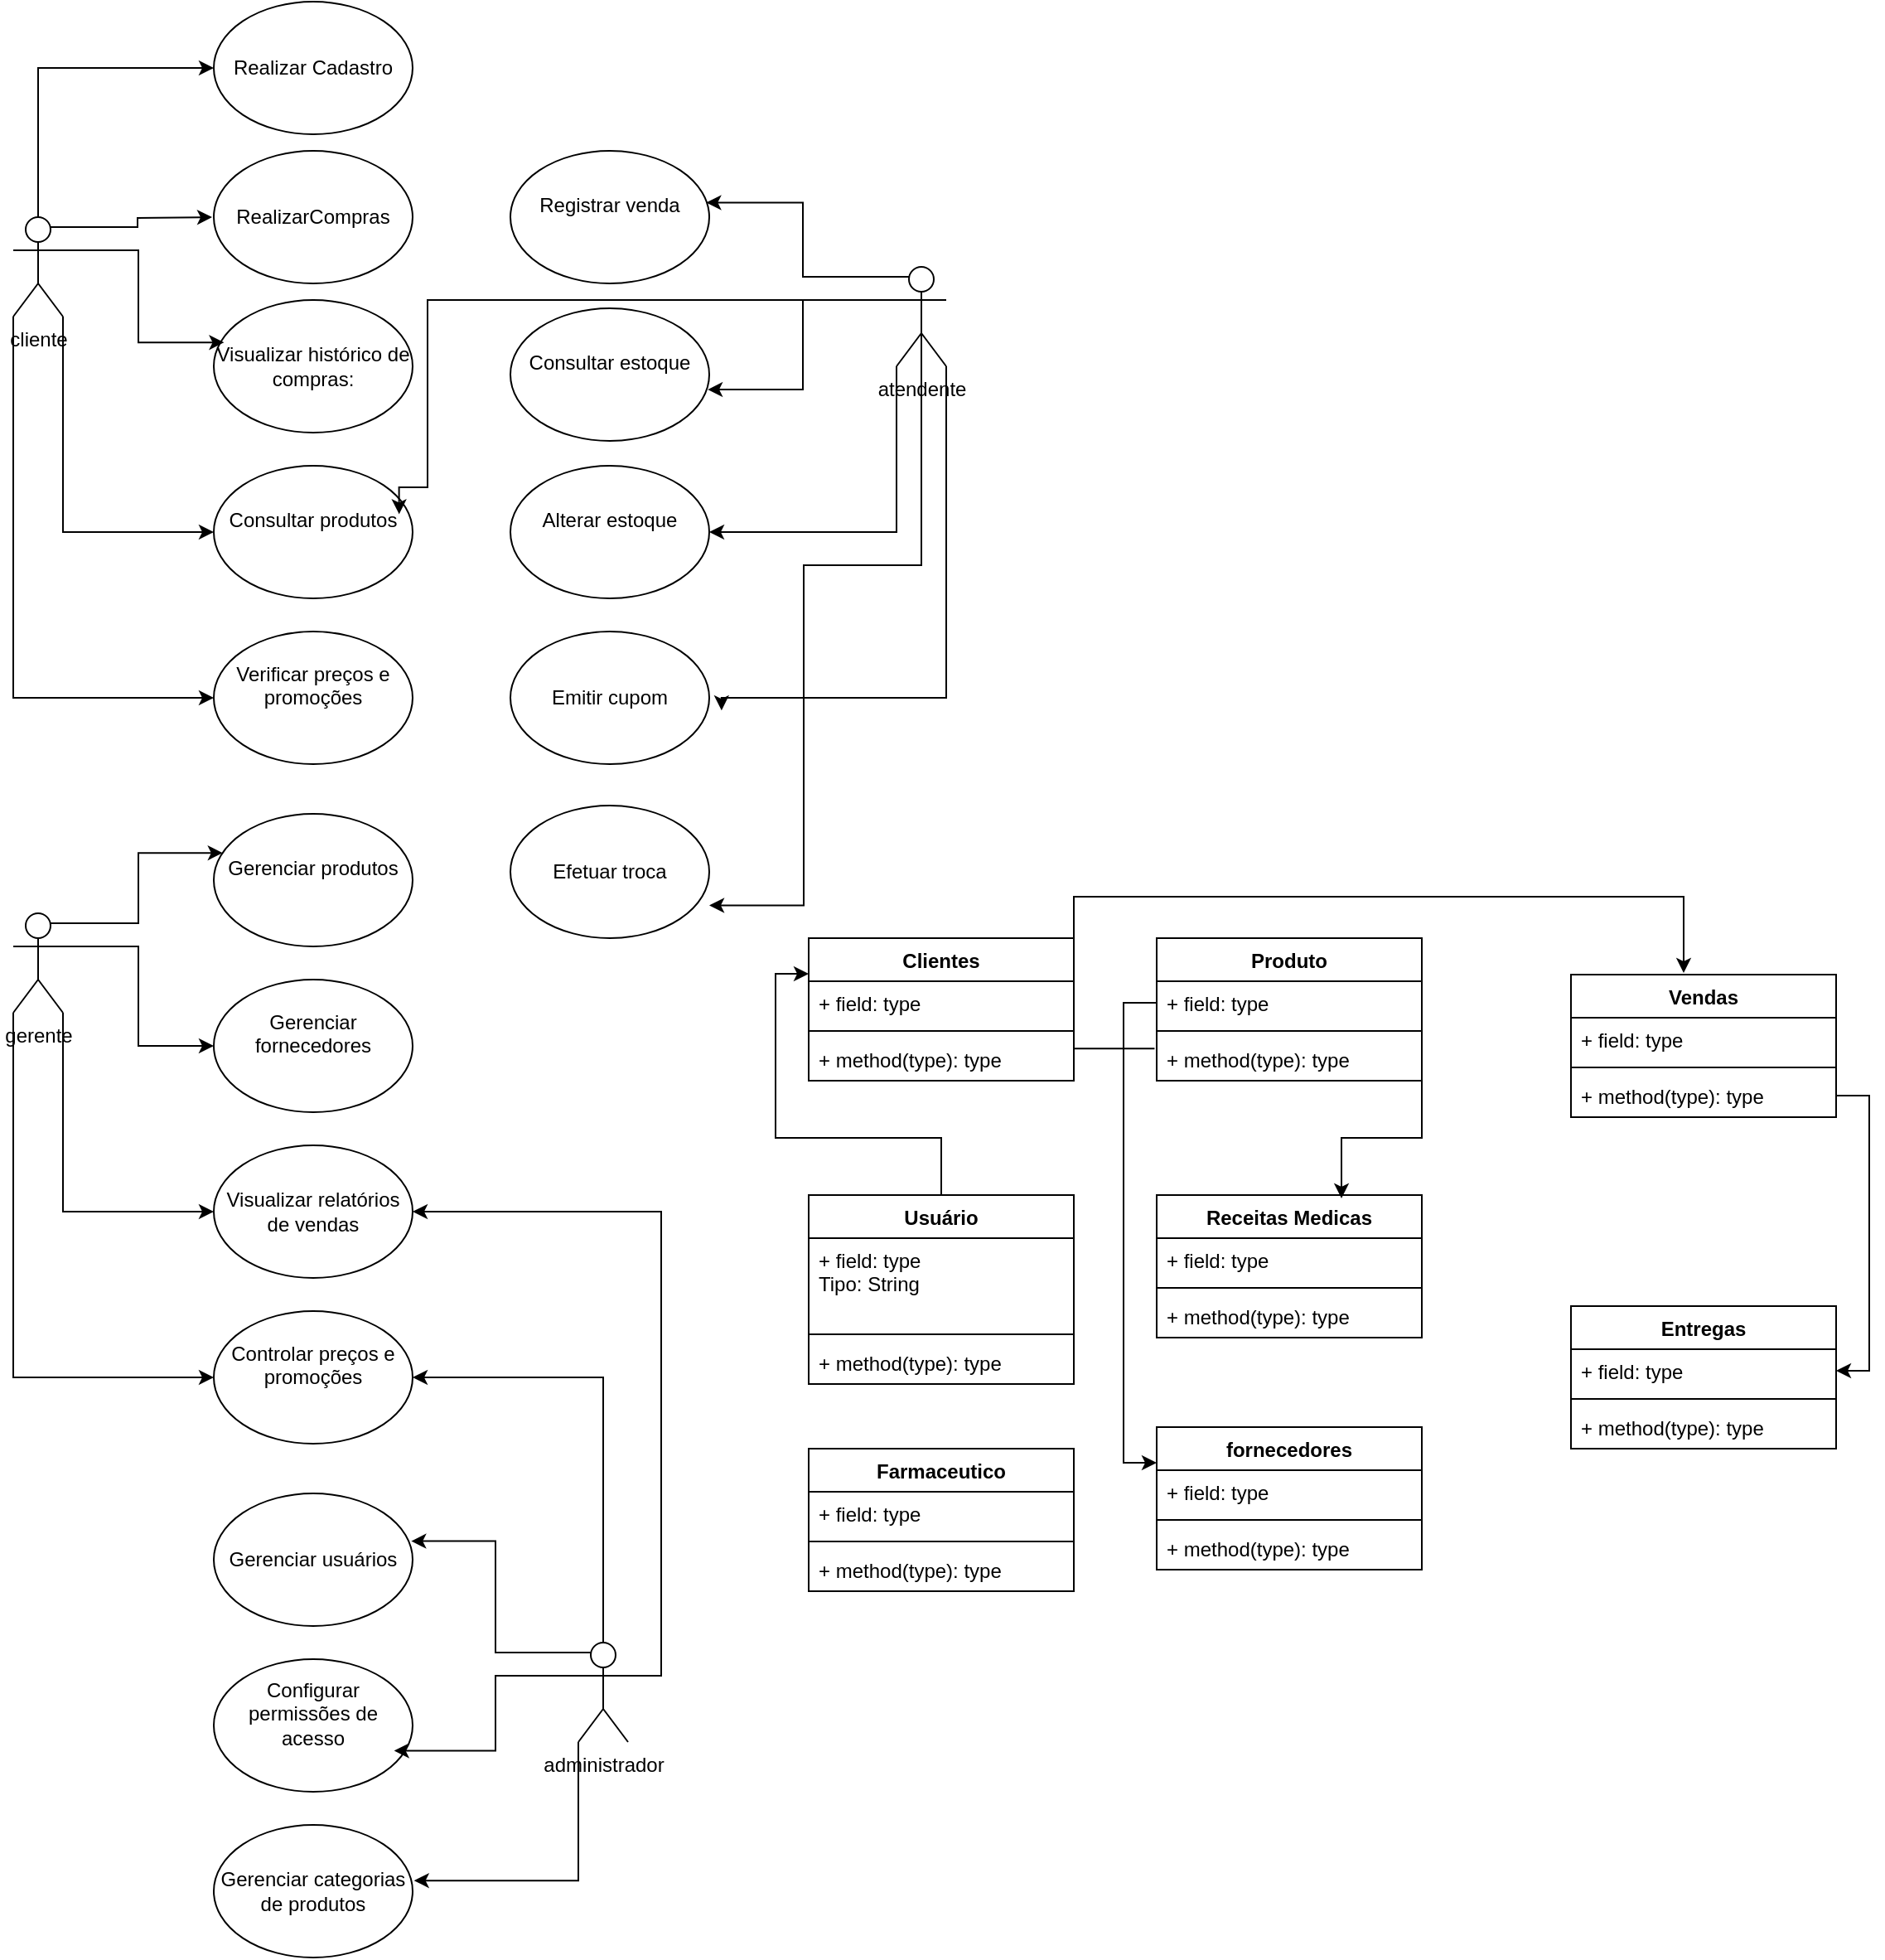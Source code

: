 <mxfile version="26.2.3">
  <diagram name="Página-1" id="ga3hB0nQK63hGSxFDddk">
    <mxGraphModel dx="1036" dy="540" grid="1" gridSize="10" guides="1" tooltips="1" connect="1" arrows="1" fold="1" page="1" pageScale="1" pageWidth="827" pageHeight="1169" math="0" shadow="0">
      <root>
        <mxCell id="0" />
        <mxCell id="1" parent="0" />
        <mxCell id="v4u8uPPfTIaffoMTpdLt-9" style="edgeStyle=orthogonalEdgeStyle;rounded=0;orthogonalLoop=1;jettySize=auto;html=1;exitX=0.75;exitY=0.1;exitDx=0;exitDy=0;exitPerimeter=0;" edge="1" parent="1" source="v4u8uPPfTIaffoMTpdLt-1">
          <mxGeometry relative="1" as="geometry">
            <mxPoint x="150" y="150" as="targetPoint" />
          </mxGeometry>
        </mxCell>
        <mxCell id="v4u8uPPfTIaffoMTpdLt-11" style="edgeStyle=orthogonalEdgeStyle;rounded=0;orthogonalLoop=1;jettySize=auto;html=1;exitX=1;exitY=1;exitDx=0;exitDy=0;exitPerimeter=0;entryX=0;entryY=0.5;entryDx=0;entryDy=0;" edge="1" parent="1" source="v4u8uPPfTIaffoMTpdLt-1" target="v4u8uPPfTIaffoMTpdLt-7">
          <mxGeometry relative="1" as="geometry" />
        </mxCell>
        <mxCell id="v4u8uPPfTIaffoMTpdLt-12" style="edgeStyle=orthogonalEdgeStyle;rounded=0;orthogonalLoop=1;jettySize=auto;html=1;exitX=0;exitY=1;exitDx=0;exitDy=0;exitPerimeter=0;entryX=0;entryY=0.5;entryDx=0;entryDy=0;" edge="1" parent="1" source="v4u8uPPfTIaffoMTpdLt-1" target="v4u8uPPfTIaffoMTpdLt-8">
          <mxGeometry relative="1" as="geometry" />
        </mxCell>
        <mxCell id="v4u8uPPfTIaffoMTpdLt-38" style="edgeStyle=orthogonalEdgeStyle;rounded=0;orthogonalLoop=1;jettySize=auto;html=1;exitX=0.5;exitY=0;exitDx=0;exitDy=0;exitPerimeter=0;entryX=0;entryY=0.5;entryDx=0;entryDy=0;" edge="1" parent="1" source="v4u8uPPfTIaffoMTpdLt-1" target="v4u8uPPfTIaffoMTpdLt-37">
          <mxGeometry relative="1" as="geometry" />
        </mxCell>
        <mxCell id="v4u8uPPfTIaffoMTpdLt-1" value="cliente" style="shape=umlActor;verticalLabelPosition=bottom;verticalAlign=top;html=1;outlineConnect=0;" vertex="1" parent="1">
          <mxGeometry x="30" y="150" width="30" height="60" as="geometry" />
        </mxCell>
        <mxCell id="v4u8uPPfTIaffoMTpdLt-19" style="edgeStyle=orthogonalEdgeStyle;rounded=0;orthogonalLoop=1;jettySize=auto;html=1;exitX=0;exitY=1;exitDx=0;exitDy=0;exitPerimeter=0;entryX=1;entryY=0.5;entryDx=0;entryDy=0;" edge="1" parent="1" source="v4u8uPPfTIaffoMTpdLt-2" target="v4u8uPPfTIaffoMTpdLt-15">
          <mxGeometry relative="1" as="geometry" />
        </mxCell>
        <mxCell id="v4u8uPPfTIaffoMTpdLt-20" style="edgeStyle=orthogonalEdgeStyle;rounded=0;orthogonalLoop=1;jettySize=auto;html=1;exitX=1;exitY=1;exitDx=0;exitDy=0;exitPerimeter=0;entryX=1.062;entryY=0.595;entryDx=0;entryDy=0;entryPerimeter=0;" edge="1" parent="1" source="v4u8uPPfTIaffoMTpdLt-2" target="v4u8uPPfTIaffoMTpdLt-16">
          <mxGeometry relative="1" as="geometry">
            <mxPoint x="452" y="440" as="targetPoint" />
            <Array as="points">
              <mxPoint x="593" y="440" />
              <mxPoint x="457" y="440" />
            </Array>
          </mxGeometry>
        </mxCell>
        <mxCell id="v4u8uPPfTIaffoMTpdLt-2" value="atendente" style="shape=umlActor;verticalLabelPosition=bottom;verticalAlign=top;html=1;outlineConnect=0;" vertex="1" parent="1">
          <mxGeometry x="563" y="180" width="30" height="60" as="geometry" />
        </mxCell>
        <mxCell id="v4u8uPPfTIaffoMTpdLt-26" style="edgeStyle=orthogonalEdgeStyle;rounded=0;orthogonalLoop=1;jettySize=auto;html=1;exitX=1;exitY=0.333;exitDx=0;exitDy=0;exitPerimeter=0;entryX=0;entryY=0.5;entryDx=0;entryDy=0;" edge="1" parent="1" source="v4u8uPPfTIaffoMTpdLt-3" target="v4u8uPPfTIaffoMTpdLt-22">
          <mxGeometry relative="1" as="geometry" />
        </mxCell>
        <mxCell id="v4u8uPPfTIaffoMTpdLt-27" style="edgeStyle=orthogonalEdgeStyle;rounded=0;orthogonalLoop=1;jettySize=auto;html=1;exitX=1;exitY=1;exitDx=0;exitDy=0;exitPerimeter=0;entryX=0;entryY=0.5;entryDx=0;entryDy=0;" edge="1" parent="1" source="v4u8uPPfTIaffoMTpdLt-3" target="v4u8uPPfTIaffoMTpdLt-23">
          <mxGeometry relative="1" as="geometry" />
        </mxCell>
        <mxCell id="v4u8uPPfTIaffoMTpdLt-28" style="edgeStyle=orthogonalEdgeStyle;rounded=0;orthogonalLoop=1;jettySize=auto;html=1;exitX=0;exitY=1;exitDx=0;exitDy=0;exitPerimeter=0;entryX=0;entryY=0.5;entryDx=0;entryDy=0;" edge="1" parent="1" source="v4u8uPPfTIaffoMTpdLt-3" target="v4u8uPPfTIaffoMTpdLt-24">
          <mxGeometry relative="1" as="geometry" />
        </mxCell>
        <mxCell id="v4u8uPPfTIaffoMTpdLt-3" value="gerente" style="shape=umlActor;verticalLabelPosition=bottom;verticalAlign=top;html=1;outlineConnect=0;" vertex="1" parent="1">
          <mxGeometry x="30" y="570" width="30" height="60" as="geometry" />
        </mxCell>
        <mxCell id="v4u8uPPfTIaffoMTpdLt-34" style="edgeStyle=orthogonalEdgeStyle;rounded=0;orthogonalLoop=1;jettySize=auto;html=1;exitX=0;exitY=1;exitDx=0;exitDy=0;exitPerimeter=0;entryX=1.007;entryY=0.42;entryDx=0;entryDy=0;entryPerimeter=0;" edge="1" parent="1" source="v4u8uPPfTIaffoMTpdLt-4" target="v4u8uPPfTIaffoMTpdLt-31">
          <mxGeometry relative="1" as="geometry" />
        </mxCell>
        <mxCell id="v4u8uPPfTIaffoMTpdLt-35" style="edgeStyle=orthogonalEdgeStyle;rounded=0;orthogonalLoop=1;jettySize=auto;html=1;exitX=0.5;exitY=0;exitDx=0;exitDy=0;exitPerimeter=0;entryX=1;entryY=0.5;entryDx=0;entryDy=0;" edge="1" parent="1" source="v4u8uPPfTIaffoMTpdLt-4" target="v4u8uPPfTIaffoMTpdLt-24">
          <mxGeometry relative="1" as="geometry" />
        </mxCell>
        <mxCell id="v4u8uPPfTIaffoMTpdLt-39" style="edgeStyle=orthogonalEdgeStyle;rounded=0;orthogonalLoop=1;jettySize=auto;html=1;exitX=1;exitY=0.333;exitDx=0;exitDy=0;exitPerimeter=0;entryX=1;entryY=0.5;entryDx=0;entryDy=0;" edge="1" parent="1" source="v4u8uPPfTIaffoMTpdLt-4" target="v4u8uPPfTIaffoMTpdLt-23">
          <mxGeometry relative="1" as="geometry" />
        </mxCell>
        <mxCell id="v4u8uPPfTIaffoMTpdLt-4" value="administrador" style="shape=umlActor;verticalLabelPosition=bottom;verticalAlign=top;html=1;outlineConnect=0;" vertex="1" parent="1">
          <mxGeometry x="371" y="1010" width="30" height="60" as="geometry" />
        </mxCell>
        <mxCell id="v4u8uPPfTIaffoMTpdLt-5" value="RealizarCompras" style="ellipse;whiteSpace=wrap;html=1;" vertex="1" parent="1">
          <mxGeometry x="151" y="110" width="120" height="80" as="geometry" />
        </mxCell>
        <mxCell id="v4u8uPPfTIaffoMTpdLt-6" value="&lt;br&gt;&lt;span style=&quot;&quot; data-end=&quot;666&quot; data-start=&quot;631&quot;&gt;Visualizar histórico de compras&lt;/span&gt;:&lt;div&gt;&lt;br/&gt;&lt;/div&gt;" style="ellipse;whiteSpace=wrap;html=1;" vertex="1" parent="1">
          <mxGeometry x="151" y="200" width="120" height="80" as="geometry" />
        </mxCell>
        <mxCell id="v4u8uPPfTIaffoMTpdLt-7" value="&#xa;Consultar produtos&#xa;&#xa;" style="ellipse;whiteSpace=wrap;html=1;" vertex="1" parent="1">
          <mxGeometry x="151" y="300" width="120" height="80" as="geometry" />
        </mxCell>
        <mxCell id="v4u8uPPfTIaffoMTpdLt-8" value="&#xa;Verificar preços e promoções&#xa;&#xa;" style="ellipse;whiteSpace=wrap;html=1;" vertex="1" parent="1">
          <mxGeometry x="151" y="400" width="120" height="80" as="geometry" />
        </mxCell>
        <mxCell id="v4u8uPPfTIaffoMTpdLt-10" style="edgeStyle=orthogonalEdgeStyle;rounded=0;orthogonalLoop=1;jettySize=auto;html=1;exitX=1;exitY=0.333;exitDx=0;exitDy=0;exitPerimeter=0;entryX=0.052;entryY=0.32;entryDx=0;entryDy=0;entryPerimeter=0;" edge="1" parent="1" source="v4u8uPPfTIaffoMTpdLt-1" target="v4u8uPPfTIaffoMTpdLt-6">
          <mxGeometry relative="1" as="geometry" />
        </mxCell>
        <mxCell id="v4u8uPPfTIaffoMTpdLt-13" value="&#xa;Registrar venda&#xa;&#xa;" style="ellipse;whiteSpace=wrap;html=1;" vertex="1" parent="1">
          <mxGeometry x="330" y="110" width="120" height="80" as="geometry" />
        </mxCell>
        <mxCell id="v4u8uPPfTIaffoMTpdLt-14" value="&#xa;Consultar estoque&#xa;&#xa;" style="ellipse;whiteSpace=wrap;html=1;" vertex="1" parent="1">
          <mxGeometry x="330" y="205" width="120" height="80" as="geometry" />
        </mxCell>
        <mxCell id="v4u8uPPfTIaffoMTpdLt-15" value="&#xa;Alterar estoque&#xa;&#xa;" style="ellipse;whiteSpace=wrap;html=1;" vertex="1" parent="1">
          <mxGeometry x="330" y="300" width="120" height="80" as="geometry" />
        </mxCell>
        <mxCell id="v4u8uPPfTIaffoMTpdLt-16" value="Emitir cupom" style="ellipse;whiteSpace=wrap;html=1;" vertex="1" parent="1">
          <mxGeometry x="330" y="400" width="120" height="80" as="geometry" />
        </mxCell>
        <mxCell id="v4u8uPPfTIaffoMTpdLt-17" style="edgeStyle=orthogonalEdgeStyle;rounded=0;orthogonalLoop=1;jettySize=auto;html=1;exitX=0.25;exitY=0.1;exitDx=0;exitDy=0;exitPerimeter=0;entryX=0.985;entryY=0.39;entryDx=0;entryDy=0;entryPerimeter=0;" edge="1" parent="1" source="v4u8uPPfTIaffoMTpdLt-2" target="v4u8uPPfTIaffoMTpdLt-13">
          <mxGeometry relative="1" as="geometry" />
        </mxCell>
        <mxCell id="v4u8uPPfTIaffoMTpdLt-18" style="edgeStyle=orthogonalEdgeStyle;rounded=0;orthogonalLoop=1;jettySize=auto;html=1;exitX=0;exitY=0.333;exitDx=0;exitDy=0;exitPerimeter=0;entryX=0.992;entryY=0.613;entryDx=0;entryDy=0;entryPerimeter=0;" edge="1" parent="1" source="v4u8uPPfTIaffoMTpdLt-2" target="v4u8uPPfTIaffoMTpdLt-14">
          <mxGeometry relative="1" as="geometry" />
        </mxCell>
        <mxCell id="v4u8uPPfTIaffoMTpdLt-21" value="&#xa;Gerenciar produtos&#xa;&#xa;" style="ellipse;whiteSpace=wrap;html=1;" vertex="1" parent="1">
          <mxGeometry x="151" y="510" width="120" height="80" as="geometry" />
        </mxCell>
        <mxCell id="v4u8uPPfTIaffoMTpdLt-22" value="&#xa;Gerenciar fornecedores&#xa;&#xa;" style="ellipse;whiteSpace=wrap;html=1;" vertex="1" parent="1">
          <mxGeometry x="151" y="610" width="120" height="80" as="geometry" />
        </mxCell>
        <mxCell id="v4u8uPPfTIaffoMTpdLt-23" value="Visualizar relatórios de vendas" style="ellipse;whiteSpace=wrap;html=1;" vertex="1" parent="1">
          <mxGeometry x="151" y="710" width="120" height="80" as="geometry" />
        </mxCell>
        <mxCell id="v4u8uPPfTIaffoMTpdLt-24" value="&#xa;Controlar preços e promoções&#xa;&#xa;" style="ellipse;whiteSpace=wrap;html=1;" vertex="1" parent="1">
          <mxGeometry x="151" y="810" width="120" height="80" as="geometry" />
        </mxCell>
        <mxCell id="v4u8uPPfTIaffoMTpdLt-25" style="edgeStyle=orthogonalEdgeStyle;rounded=0;orthogonalLoop=1;jettySize=auto;html=1;exitX=0.75;exitY=0.1;exitDx=0;exitDy=0;exitPerimeter=0;entryX=0.045;entryY=0.295;entryDx=0;entryDy=0;entryPerimeter=0;" edge="1" parent="1" source="v4u8uPPfTIaffoMTpdLt-3" target="v4u8uPPfTIaffoMTpdLt-21">
          <mxGeometry relative="1" as="geometry" />
        </mxCell>
        <mxCell id="v4u8uPPfTIaffoMTpdLt-29" value="Gerenciar usuários" style="ellipse;whiteSpace=wrap;html=1;" vertex="1" parent="1">
          <mxGeometry x="151" y="920" width="120" height="80" as="geometry" />
        </mxCell>
        <mxCell id="v4u8uPPfTIaffoMTpdLt-30" value="&#xa;Configurar permissões de acesso&#xa;&#xa;" style="ellipse;whiteSpace=wrap;html=1;" vertex="1" parent="1">
          <mxGeometry x="151" y="1020" width="120" height="80" as="geometry" />
        </mxCell>
        <mxCell id="v4u8uPPfTIaffoMTpdLt-31" value="Gerenciar categorias de produtos" style="ellipse;whiteSpace=wrap;html=1;" vertex="1" parent="1">
          <mxGeometry x="151" y="1120" width="120" height="80" as="geometry" />
        </mxCell>
        <mxCell id="v4u8uPPfTIaffoMTpdLt-32" style="edgeStyle=orthogonalEdgeStyle;rounded=0;orthogonalLoop=1;jettySize=auto;html=1;exitX=0.25;exitY=0.1;exitDx=0;exitDy=0;exitPerimeter=0;entryX=0.993;entryY=0.36;entryDx=0;entryDy=0;entryPerimeter=0;" edge="1" parent="1" source="v4u8uPPfTIaffoMTpdLt-4" target="v4u8uPPfTIaffoMTpdLt-29">
          <mxGeometry relative="1" as="geometry" />
        </mxCell>
        <mxCell id="v4u8uPPfTIaffoMTpdLt-33" style="edgeStyle=orthogonalEdgeStyle;rounded=0;orthogonalLoop=1;jettySize=auto;html=1;exitX=0;exitY=0.333;exitDx=0;exitDy=0;exitPerimeter=0;entryX=0.907;entryY=0.69;entryDx=0;entryDy=0;entryPerimeter=0;" edge="1" parent="1" source="v4u8uPPfTIaffoMTpdLt-4" target="v4u8uPPfTIaffoMTpdLt-30">
          <mxGeometry relative="1" as="geometry" />
        </mxCell>
        <mxCell id="v4u8uPPfTIaffoMTpdLt-36" style="edgeStyle=orthogonalEdgeStyle;rounded=0;orthogonalLoop=1;jettySize=auto;html=1;exitX=0.5;exitY=0.5;exitDx=0;exitDy=0;exitPerimeter=0;entryX=0.932;entryY=0.365;entryDx=0;entryDy=0;entryPerimeter=0;" edge="1" parent="1" source="v4u8uPPfTIaffoMTpdLt-2" target="v4u8uPPfTIaffoMTpdLt-7">
          <mxGeometry relative="1" as="geometry">
            <Array as="points">
              <mxPoint x="578" y="200" />
              <mxPoint x="280" y="200" />
              <mxPoint x="280" y="313" />
              <mxPoint x="263" y="313" />
            </Array>
          </mxGeometry>
        </mxCell>
        <mxCell id="v4u8uPPfTIaffoMTpdLt-37" value="Realizar Cadastro" style="ellipse;whiteSpace=wrap;html=1;" vertex="1" parent="1">
          <mxGeometry x="151" y="20" width="120" height="80" as="geometry" />
        </mxCell>
        <mxCell id="v4u8uPPfTIaffoMTpdLt-40" value="Efetuar troca" style="ellipse;whiteSpace=wrap;html=1;" vertex="1" parent="1">
          <mxGeometry x="330" y="505" width="120" height="80" as="geometry" />
        </mxCell>
        <mxCell id="v4u8uPPfTIaffoMTpdLt-41" style="edgeStyle=orthogonalEdgeStyle;rounded=0;orthogonalLoop=1;jettySize=auto;html=1;exitX=0.5;exitY=0.5;exitDx=0;exitDy=0;exitPerimeter=0;entryX=1;entryY=0.753;entryDx=0;entryDy=0;entryPerimeter=0;" edge="1" parent="1" source="v4u8uPPfTIaffoMTpdLt-2" target="v4u8uPPfTIaffoMTpdLt-40">
          <mxGeometry relative="1" as="geometry">
            <Array as="points">
              <mxPoint x="578" y="360" />
              <mxPoint x="507" y="360" />
              <mxPoint x="507" y="565" />
            </Array>
          </mxGeometry>
        </mxCell>
        <mxCell id="v4u8uPPfTIaffoMTpdLt-72" style="edgeStyle=orthogonalEdgeStyle;rounded=0;orthogonalLoop=1;jettySize=auto;html=1;exitX=0.5;exitY=0;exitDx=0;exitDy=0;entryX=0;entryY=0.25;entryDx=0;entryDy=0;" edge="1" parent="1" source="v4u8uPPfTIaffoMTpdLt-42" target="v4u8uPPfTIaffoMTpdLt-54">
          <mxGeometry relative="1" as="geometry" />
        </mxCell>
        <mxCell id="v4u8uPPfTIaffoMTpdLt-42" value="Usuário" style="swimlane;fontStyle=1;align=center;verticalAlign=top;childLayout=stackLayout;horizontal=1;startSize=26;horizontalStack=0;resizeParent=1;resizeParentMax=0;resizeLast=0;collapsible=1;marginBottom=0;whiteSpace=wrap;html=1;" vertex="1" parent="1">
          <mxGeometry x="510" y="740" width="160" height="114" as="geometry" />
        </mxCell>
        <mxCell id="v4u8uPPfTIaffoMTpdLt-43" value="+ field: type&lt;div&gt;Tipo: String&lt;/div&gt;" style="text;strokeColor=none;fillColor=none;align=left;verticalAlign=top;spacingLeft=4;spacingRight=4;overflow=hidden;rotatable=0;points=[[0,0.5],[1,0.5]];portConstraint=eastwest;whiteSpace=wrap;html=1;" vertex="1" parent="v4u8uPPfTIaffoMTpdLt-42">
          <mxGeometry y="26" width="160" height="54" as="geometry" />
        </mxCell>
        <mxCell id="v4u8uPPfTIaffoMTpdLt-44" value="" style="line;strokeWidth=1;fillColor=none;align=left;verticalAlign=middle;spacingTop=-1;spacingLeft=3;spacingRight=3;rotatable=0;labelPosition=right;points=[];portConstraint=eastwest;strokeColor=inherit;" vertex="1" parent="v4u8uPPfTIaffoMTpdLt-42">
          <mxGeometry y="80" width="160" height="8" as="geometry" />
        </mxCell>
        <mxCell id="v4u8uPPfTIaffoMTpdLt-45" value="+ method(type): type" style="text;strokeColor=none;fillColor=none;align=left;verticalAlign=top;spacingLeft=4;spacingRight=4;overflow=hidden;rotatable=0;points=[[0,0.5],[1,0.5]];portConstraint=eastwest;whiteSpace=wrap;html=1;" vertex="1" parent="v4u8uPPfTIaffoMTpdLt-42">
          <mxGeometry y="88" width="160" height="26" as="geometry" />
        </mxCell>
        <mxCell id="v4u8uPPfTIaffoMTpdLt-46" value="Produto" style="swimlane;fontStyle=1;align=center;verticalAlign=top;childLayout=stackLayout;horizontal=1;startSize=26;horizontalStack=0;resizeParent=1;resizeParentMax=0;resizeLast=0;collapsible=1;marginBottom=0;whiteSpace=wrap;html=1;" vertex="1" parent="1">
          <mxGeometry x="720" y="585" width="160" height="86" as="geometry" />
        </mxCell>
        <mxCell id="v4u8uPPfTIaffoMTpdLt-47" value="+ field: type" style="text;strokeColor=none;fillColor=none;align=left;verticalAlign=top;spacingLeft=4;spacingRight=4;overflow=hidden;rotatable=0;points=[[0,0.5],[1,0.5]];portConstraint=eastwest;whiteSpace=wrap;html=1;" vertex="1" parent="v4u8uPPfTIaffoMTpdLt-46">
          <mxGeometry y="26" width="160" height="26" as="geometry" />
        </mxCell>
        <mxCell id="v4u8uPPfTIaffoMTpdLt-48" value="" style="line;strokeWidth=1;fillColor=none;align=left;verticalAlign=middle;spacingTop=-1;spacingLeft=3;spacingRight=3;rotatable=0;labelPosition=right;points=[];portConstraint=eastwest;strokeColor=inherit;" vertex="1" parent="v4u8uPPfTIaffoMTpdLt-46">
          <mxGeometry y="52" width="160" height="8" as="geometry" />
        </mxCell>
        <mxCell id="v4u8uPPfTIaffoMTpdLt-49" value="+ method(type): type" style="text;strokeColor=none;fillColor=none;align=left;verticalAlign=top;spacingLeft=4;spacingRight=4;overflow=hidden;rotatable=0;points=[[0,0.5],[1,0.5]];portConstraint=eastwest;whiteSpace=wrap;html=1;" vertex="1" parent="v4u8uPPfTIaffoMTpdLt-46">
          <mxGeometry y="60" width="160" height="26" as="geometry" />
        </mxCell>
        <mxCell id="v4u8uPPfTIaffoMTpdLt-50" value="Vendas&lt;span style=&quot;color: rgba(0, 0, 0, 0); font-family: monospace; font-size: 0px; font-weight: 400; text-align: start; text-wrap-mode: nowrap;&quot;&gt;%3CmxGraphModel%3E%3Croot%3E%3CmxCell%20id%3D%220%22%2F%3E%3CmxCell%20id%3D%221%22%20parent%3D%220%22%2F%3E%3CmxCell%20id%3D%222%22%20value%3D%22Produto%22%20style%3D%22swimlane%3BfontStyle%3D1%3Balign%3Dcenter%3BverticalAlign%3Dtop%3BchildLayout%3DstackLayout%3Bhorizontal%3D1%3BstartSize%3D26%3BhorizontalStack%3D0%3BresizeParent%3D1%3BresizeParentMax%3D0%3BresizeLast%3D0%3Bcollapsible%3D1%3BmarginBottom%3D0%3BwhiteSpace%3Dwrap%3Bhtml%3D1%3B%22%20vertex%3D%221%22%20parent%3D%221%22%3E%3CmxGeometry%20x%3D%22750%22%20y%3D%22620%22%20width%3D%22160%22%20height%3D%2286%22%20as%3D%22geometry%22%2F%3E%3C%2FmxCell%3E%3CmxCell%20id%3D%223%22%20value%3D%22%2B%20field%3A%20type%22%20style%3D%22text%3BstrokeColor%3Dnone%3BfillColor%3Dnone%3Balign%3Dleft%3BverticalAlign%3Dtop%3BspacingLeft%3D4%3BspacingRight%3D4%3Boverflow%3Dhidden%3Brotatable%3D0%3Bpoints%3D%5B%5B0%2C0.5%5D%2C%5B1%2C0.5%5D%5D%3BportConstraint%3Deastwest%3BwhiteSpace%3Dwrap%3Bhtml%3D1%3B%22%20vertex%3D%221%22%20parent%3D%222%22%3E%3CmxGeometry%20y%3D%2226%22%20width%3D%22160%22%20height%3D%2226%22%20as%3D%22geometry%22%2F%3E%3C%2FmxCell%3E%3CmxCell%20id%3D%224%22%20value%3D%22%22%20style%3D%22line%3BstrokeWidth%3D1%3BfillColor%3Dnone%3Balign%3Dleft%3BverticalAlign%3Dmiddle%3BspacingTop%3D-1%3BspacingLeft%3D3%3BspacingRight%3D3%3Brotatable%3D0%3BlabelPosition%3Dright%3Bpoints%3D%5B%5D%3BportConstraint%3Deastwest%3BstrokeColor%3Dinherit%3B%22%20vertex%3D%221%22%20parent%3D%222%22%3E%3CmxGeometry%20y%3D%2252%22%20width%3D%22160%22%20height%3D%228%22%20as%3D%22geometry%22%2F%3E%3C%2FmxCell%3E%3CmxCell%20id%3D%225%22%20value%3D%22%2B%20method(type)%3A%20type%22%20style%3D%22text%3BstrokeColor%3Dnone%3BfillColor%3Dnone%3Balign%3Dleft%3BverticalAlign%3Dtop%3BspacingLeft%3D4%3BspacingRight%3D4%3Boverflow%3Dhidden%3Brotatable%3D0%3Bpoints%3D%5B%5B0%2C0.5%5D%2C%5B1%2C0.5%5D%5D%3BportConstraint%3Deastwest%3BwhiteSpace%3Dwrap%3Bhtml%3D1%3B%22%20vertex%3D%221%22%20parent%3D%222%22%3E%3CmxGeometry%20y%3D%2260%22%20width%3D%22160%22%20height%3D%2226%22%20as%3D%22geometry%22%2F%3E%3C%2FmxCell%3E%3C%2Froot%3E%3C%2FmxGraphModel%3E&lt;/span&gt;&lt;span style=&quot;color: rgba(0, 0, 0, 0); font-family: monospace; font-size: 0px; font-weight: 400; text-align: start; text-wrap-mode: nowrap;&quot;&gt;%3CmxGraphModel%3E%3Croot%3E%3CmxCell%20id%3D%220%22%2F%3E%3CmxCell%20id%3D%221%22%20parent%3D%220%22%2F%3E%3CmxCell%20id%3D%222%22%20value%3D%22Produto%22%20style%3D%22swimlane%3BfontStyle%3D1%3Balign%3Dcenter%3BverticalAlign%3Dtop%3BchildLayout%3DstackLayout%3Bhorizontal%3D1%3BstartSize%3D26%3BhorizontalStack%3D0%3BresizeParent%3D1%3BresizeParentMax%3D0%3BresizeLast%3D0%3Bcollapsible%3D1%3BmarginBottom%3D0%3BwhiteSpace%3Dwrap%3Bhtml%3D1%3B%22%20vertex%3D%221%22%20parent%3D%221%22%3E%3CmxGeometry%20x%3D%22750%22%20y%3D%22620%22%20width%3D%22160%22%20height%3D%2286%22%20as%3D%22geometry%22%2F%3E%3C%2FmxCell%3E%3CmxCell%20id%3D%223%22%20value%3D%22%2B%20field%3A%20type%22%20style%3D%22text%3BstrokeColor%3Dnone%3BfillColor%3Dnone%3Balign%3Dleft%3BverticalAlign%3Dtop%3BspacingLeft%3D4%3BspacingRight%3D4%3Boverflow%3Dhidden%3Brotatable%3D0%3Bpoints%3D%5B%5B0%2C0.5%5D%2C%5B1%2C0.5%5D%5D%3BportConstraint%3Deastwest%3BwhiteSpace%3Dwrap%3Bhtml%3D1%3B%22%20vertex%3D%221%22%20parent%3D%222%22%3E%3CmxGeometry%20y%3D%2226%22%20width%3D%22160%22%20height%3D%2226%22%20as%3D%22geometry%22%2F%3E%3C%2FmxCell%3E%3CmxCell%20id%3D%224%22%20value%3D%22%22%20style%3D%22line%3BstrokeWidth%3D1%3BfillColor%3Dnone%3Balign%3Dleft%3BverticalAlign%3Dmiddle%3BspacingTop%3D-1%3BspacingLeft%3D3%3BspacingRight%3D3%3Brotatable%3D0%3BlabelPosition%3Dright%3Bpoints%3D%5B%5D%3BportConstraint%3Deastwest%3BstrokeColor%3Dinherit%3B%22%20vertex%3D%221%22%20parent%3D%222%22%3E%3CmxGeometry%20y%3D%2252%22%20width%3D%22160%22%20height%3D%228%22%20as%3D%22geometry%22%2F%3E%3C%2FmxCell%3E%3CmxCell%20id%3D%225%22%20value%3D%22%2B%20method(type)%3A%20type%22%20style%3D%22text%3BstrokeColor%3Dnone%3BfillColor%3Dnone%3Balign%3Dleft%3BverticalAlign%3Dtop%3BspacingLeft%3D4%3BspacingRight%3D4%3Boverflow%3Dhidden%3Brotatable%3D0%3Bpoints%3D%5B%5B0%2C0.5%5D%2C%5B1%2C0.5%5D%5D%3BportConstraint%3Deastwest%3BwhiteSpace%3Dwrap%3Bhtml%3D1%3B%22%20vertex%3D%221%22%20parent%3D%222%22%3E%3CmxGeometry%20y%3D%2260%22%20width%3D%22160%22%20height%3D%2226%22%20as%3D%22geometry%22%2F%3E%3C%2FmxCell%3E%3C%2Froot%3E%3C%2FmxGraphModel%3E&lt;/span&gt;" style="swimlane;fontStyle=1;align=center;verticalAlign=top;childLayout=stackLayout;horizontal=1;startSize=26;horizontalStack=0;resizeParent=1;resizeParentMax=0;resizeLast=0;collapsible=1;marginBottom=0;whiteSpace=wrap;html=1;" vertex="1" parent="1">
          <mxGeometry x="970" y="607" width="160" height="86" as="geometry" />
        </mxCell>
        <mxCell id="v4u8uPPfTIaffoMTpdLt-51" value="+ field: type" style="text;strokeColor=none;fillColor=none;align=left;verticalAlign=top;spacingLeft=4;spacingRight=4;overflow=hidden;rotatable=0;points=[[0,0.5],[1,0.5]];portConstraint=eastwest;whiteSpace=wrap;html=1;" vertex="1" parent="v4u8uPPfTIaffoMTpdLt-50">
          <mxGeometry y="26" width="160" height="26" as="geometry" />
        </mxCell>
        <mxCell id="v4u8uPPfTIaffoMTpdLt-52" value="" style="line;strokeWidth=1;fillColor=none;align=left;verticalAlign=middle;spacingTop=-1;spacingLeft=3;spacingRight=3;rotatable=0;labelPosition=right;points=[];portConstraint=eastwest;strokeColor=inherit;" vertex="1" parent="v4u8uPPfTIaffoMTpdLt-50">
          <mxGeometry y="52" width="160" height="8" as="geometry" />
        </mxCell>
        <mxCell id="v4u8uPPfTIaffoMTpdLt-53" value="+ method(type): type" style="text;strokeColor=none;fillColor=none;align=left;verticalAlign=top;spacingLeft=4;spacingRight=4;overflow=hidden;rotatable=0;points=[[0,0.5],[1,0.5]];portConstraint=eastwest;whiteSpace=wrap;html=1;" vertex="1" parent="v4u8uPPfTIaffoMTpdLt-50">
          <mxGeometry y="60" width="160" height="26" as="geometry" />
        </mxCell>
        <mxCell id="v4u8uPPfTIaffoMTpdLt-54" value="Clientes" style="swimlane;fontStyle=1;align=center;verticalAlign=top;childLayout=stackLayout;horizontal=1;startSize=26;horizontalStack=0;resizeParent=1;resizeParentMax=0;resizeLast=0;collapsible=1;marginBottom=0;whiteSpace=wrap;html=1;" vertex="1" parent="1">
          <mxGeometry x="510" y="585" width="160" height="86" as="geometry" />
        </mxCell>
        <mxCell id="v4u8uPPfTIaffoMTpdLt-55" value="+ field: type" style="text;strokeColor=none;fillColor=none;align=left;verticalAlign=top;spacingLeft=4;spacingRight=4;overflow=hidden;rotatable=0;points=[[0,0.5],[1,0.5]];portConstraint=eastwest;whiteSpace=wrap;html=1;" vertex="1" parent="v4u8uPPfTIaffoMTpdLt-54">
          <mxGeometry y="26" width="160" height="26" as="geometry" />
        </mxCell>
        <mxCell id="v4u8uPPfTIaffoMTpdLt-56" value="" style="line;strokeWidth=1;fillColor=none;align=left;verticalAlign=middle;spacingTop=-1;spacingLeft=3;spacingRight=3;rotatable=0;labelPosition=right;points=[];portConstraint=eastwest;strokeColor=inherit;" vertex="1" parent="v4u8uPPfTIaffoMTpdLt-54">
          <mxGeometry y="52" width="160" height="8" as="geometry" />
        </mxCell>
        <mxCell id="v4u8uPPfTIaffoMTpdLt-57" value="+ method(type): type" style="text;strokeColor=none;fillColor=none;align=left;verticalAlign=top;spacingLeft=4;spacingRight=4;overflow=hidden;rotatable=0;points=[[0,0.5],[1,0.5]];portConstraint=eastwest;whiteSpace=wrap;html=1;" vertex="1" parent="v4u8uPPfTIaffoMTpdLt-54">
          <mxGeometry y="60" width="160" height="26" as="geometry" />
        </mxCell>
        <mxCell id="v4u8uPPfTIaffoMTpdLt-58" value="Receitas Medicas" style="swimlane;fontStyle=1;align=center;verticalAlign=top;childLayout=stackLayout;horizontal=1;startSize=26;horizontalStack=0;resizeParent=1;resizeParentMax=0;resizeLast=0;collapsible=1;marginBottom=0;whiteSpace=wrap;html=1;" vertex="1" parent="1">
          <mxGeometry x="720" y="740" width="160" height="86" as="geometry" />
        </mxCell>
        <mxCell id="v4u8uPPfTIaffoMTpdLt-59" value="+ field: type" style="text;strokeColor=none;fillColor=none;align=left;verticalAlign=top;spacingLeft=4;spacingRight=4;overflow=hidden;rotatable=0;points=[[0,0.5],[1,0.5]];portConstraint=eastwest;whiteSpace=wrap;html=1;" vertex="1" parent="v4u8uPPfTIaffoMTpdLt-58">
          <mxGeometry y="26" width="160" height="26" as="geometry" />
        </mxCell>
        <mxCell id="v4u8uPPfTIaffoMTpdLt-60" value="" style="line;strokeWidth=1;fillColor=none;align=left;verticalAlign=middle;spacingTop=-1;spacingLeft=3;spacingRight=3;rotatable=0;labelPosition=right;points=[];portConstraint=eastwest;strokeColor=inherit;" vertex="1" parent="v4u8uPPfTIaffoMTpdLt-58">
          <mxGeometry y="52" width="160" height="8" as="geometry" />
        </mxCell>
        <mxCell id="v4u8uPPfTIaffoMTpdLt-61" value="+ method(type): type" style="text;strokeColor=none;fillColor=none;align=left;verticalAlign=top;spacingLeft=4;spacingRight=4;overflow=hidden;rotatable=0;points=[[0,0.5],[1,0.5]];portConstraint=eastwest;whiteSpace=wrap;html=1;" vertex="1" parent="v4u8uPPfTIaffoMTpdLt-58">
          <mxGeometry y="60" width="160" height="26" as="geometry" />
        </mxCell>
        <mxCell id="v4u8uPPfTIaffoMTpdLt-62" value="fornecedores" style="swimlane;fontStyle=1;align=center;verticalAlign=top;childLayout=stackLayout;horizontal=1;startSize=26;horizontalStack=0;resizeParent=1;resizeParentMax=0;resizeLast=0;collapsible=1;marginBottom=0;whiteSpace=wrap;html=1;" vertex="1" parent="1">
          <mxGeometry x="720" y="880" width="160" height="86" as="geometry" />
        </mxCell>
        <mxCell id="v4u8uPPfTIaffoMTpdLt-63" value="+ field: type" style="text;strokeColor=none;fillColor=none;align=left;verticalAlign=top;spacingLeft=4;spacingRight=4;overflow=hidden;rotatable=0;points=[[0,0.5],[1,0.5]];portConstraint=eastwest;whiteSpace=wrap;html=1;" vertex="1" parent="v4u8uPPfTIaffoMTpdLt-62">
          <mxGeometry y="26" width="160" height="26" as="geometry" />
        </mxCell>
        <mxCell id="v4u8uPPfTIaffoMTpdLt-64" value="" style="line;strokeWidth=1;fillColor=none;align=left;verticalAlign=middle;spacingTop=-1;spacingLeft=3;spacingRight=3;rotatable=0;labelPosition=right;points=[];portConstraint=eastwest;strokeColor=inherit;" vertex="1" parent="v4u8uPPfTIaffoMTpdLt-62">
          <mxGeometry y="52" width="160" height="8" as="geometry" />
        </mxCell>
        <mxCell id="v4u8uPPfTIaffoMTpdLt-65" value="+ method(type): type" style="text;strokeColor=none;fillColor=none;align=left;verticalAlign=top;spacingLeft=4;spacingRight=4;overflow=hidden;rotatable=0;points=[[0,0.5],[1,0.5]];portConstraint=eastwest;whiteSpace=wrap;html=1;" vertex="1" parent="v4u8uPPfTIaffoMTpdLt-62">
          <mxGeometry y="60" width="160" height="26" as="geometry" />
        </mxCell>
        <mxCell id="v4u8uPPfTIaffoMTpdLt-67" value="Entregas" style="swimlane;fontStyle=1;align=center;verticalAlign=top;childLayout=stackLayout;horizontal=1;startSize=26;horizontalStack=0;resizeParent=1;resizeParentMax=0;resizeLast=0;collapsible=1;marginBottom=0;whiteSpace=wrap;html=1;" vertex="1" parent="1">
          <mxGeometry x="970" y="807" width="160" height="86" as="geometry" />
        </mxCell>
        <mxCell id="v4u8uPPfTIaffoMTpdLt-68" value="+ field: type" style="text;strokeColor=none;fillColor=none;align=left;verticalAlign=top;spacingLeft=4;spacingRight=4;overflow=hidden;rotatable=0;points=[[0,0.5],[1,0.5]];portConstraint=eastwest;whiteSpace=wrap;html=1;" vertex="1" parent="v4u8uPPfTIaffoMTpdLt-67">
          <mxGeometry y="26" width="160" height="26" as="geometry" />
        </mxCell>
        <mxCell id="v4u8uPPfTIaffoMTpdLt-69" value="" style="line;strokeWidth=1;fillColor=none;align=left;verticalAlign=middle;spacingTop=-1;spacingLeft=3;spacingRight=3;rotatable=0;labelPosition=right;points=[];portConstraint=eastwest;strokeColor=inherit;" vertex="1" parent="v4u8uPPfTIaffoMTpdLt-67">
          <mxGeometry y="52" width="160" height="8" as="geometry" />
        </mxCell>
        <mxCell id="v4u8uPPfTIaffoMTpdLt-70" value="+ method(type): type" style="text;strokeColor=none;fillColor=none;align=left;verticalAlign=top;spacingLeft=4;spacingRight=4;overflow=hidden;rotatable=0;points=[[0,0.5],[1,0.5]];portConstraint=eastwest;whiteSpace=wrap;html=1;" vertex="1" parent="v4u8uPPfTIaffoMTpdLt-67">
          <mxGeometry y="60" width="160" height="26" as="geometry" />
        </mxCell>
        <mxCell id="v4u8uPPfTIaffoMTpdLt-73" style="edgeStyle=orthogonalEdgeStyle;rounded=0;orthogonalLoop=1;jettySize=auto;html=1;exitX=-0.008;exitY=0.254;exitDx=0;exitDy=0;entryX=0.425;entryY=-0.012;entryDx=0;entryDy=0;entryPerimeter=0;exitPerimeter=0;" edge="1" parent="1" source="v4u8uPPfTIaffoMTpdLt-49" target="v4u8uPPfTIaffoMTpdLt-50">
          <mxGeometry relative="1" as="geometry">
            <Array as="points">
              <mxPoint x="670" y="652" />
              <mxPoint x="670" y="560" />
              <mxPoint x="1038" y="560" />
            </Array>
          </mxGeometry>
        </mxCell>
        <mxCell id="v4u8uPPfTIaffoMTpdLt-74" style="edgeStyle=orthogonalEdgeStyle;rounded=0;orthogonalLoop=1;jettySize=auto;html=1;exitX=1;exitY=1;exitDx=0;exitDy=0;entryX=0.697;entryY=0.023;entryDx=0;entryDy=0;entryPerimeter=0;" edge="1" parent="1" source="v4u8uPPfTIaffoMTpdLt-46" target="v4u8uPPfTIaffoMTpdLt-58">
          <mxGeometry relative="1" as="geometry" />
        </mxCell>
        <mxCell id="v4u8uPPfTIaffoMTpdLt-75" style="edgeStyle=orthogonalEdgeStyle;rounded=0;orthogonalLoop=1;jettySize=auto;html=1;exitX=0;exitY=0.5;exitDx=0;exitDy=0;entryX=0;entryY=0.25;entryDx=0;entryDy=0;" edge="1" parent="1" source="v4u8uPPfTIaffoMTpdLt-47" target="v4u8uPPfTIaffoMTpdLt-62">
          <mxGeometry relative="1" as="geometry" />
        </mxCell>
        <mxCell id="v4u8uPPfTIaffoMTpdLt-76" style="edgeStyle=orthogonalEdgeStyle;rounded=0;orthogonalLoop=1;jettySize=auto;html=1;exitX=1;exitY=0.5;exitDx=0;exitDy=0;entryX=1;entryY=0.5;entryDx=0;entryDy=0;" edge="1" parent="1" source="v4u8uPPfTIaffoMTpdLt-53" target="v4u8uPPfTIaffoMTpdLt-68">
          <mxGeometry relative="1" as="geometry" />
        </mxCell>
        <mxCell id="v4u8uPPfTIaffoMTpdLt-77" value="Farmaceutico" style="swimlane;fontStyle=1;align=center;verticalAlign=top;childLayout=stackLayout;horizontal=1;startSize=26;horizontalStack=0;resizeParent=1;resizeParentMax=0;resizeLast=0;collapsible=1;marginBottom=0;whiteSpace=wrap;html=1;" vertex="1" parent="1">
          <mxGeometry x="510" y="893" width="160" height="86" as="geometry" />
        </mxCell>
        <mxCell id="v4u8uPPfTIaffoMTpdLt-78" value="+ field: type" style="text;strokeColor=none;fillColor=none;align=left;verticalAlign=top;spacingLeft=4;spacingRight=4;overflow=hidden;rotatable=0;points=[[0,0.5],[1,0.5]];portConstraint=eastwest;whiteSpace=wrap;html=1;" vertex="1" parent="v4u8uPPfTIaffoMTpdLt-77">
          <mxGeometry y="26" width="160" height="26" as="geometry" />
        </mxCell>
        <mxCell id="v4u8uPPfTIaffoMTpdLt-79" value="" style="line;strokeWidth=1;fillColor=none;align=left;verticalAlign=middle;spacingTop=-1;spacingLeft=3;spacingRight=3;rotatable=0;labelPosition=right;points=[];portConstraint=eastwest;strokeColor=inherit;" vertex="1" parent="v4u8uPPfTIaffoMTpdLt-77">
          <mxGeometry y="52" width="160" height="8" as="geometry" />
        </mxCell>
        <mxCell id="v4u8uPPfTIaffoMTpdLt-80" value="+ method(type): type" style="text;strokeColor=none;fillColor=none;align=left;verticalAlign=top;spacingLeft=4;spacingRight=4;overflow=hidden;rotatable=0;points=[[0,0.5],[1,0.5]];portConstraint=eastwest;whiteSpace=wrap;html=1;" vertex="1" parent="v4u8uPPfTIaffoMTpdLt-77">
          <mxGeometry y="60" width="160" height="26" as="geometry" />
        </mxCell>
      </root>
    </mxGraphModel>
  </diagram>
</mxfile>
